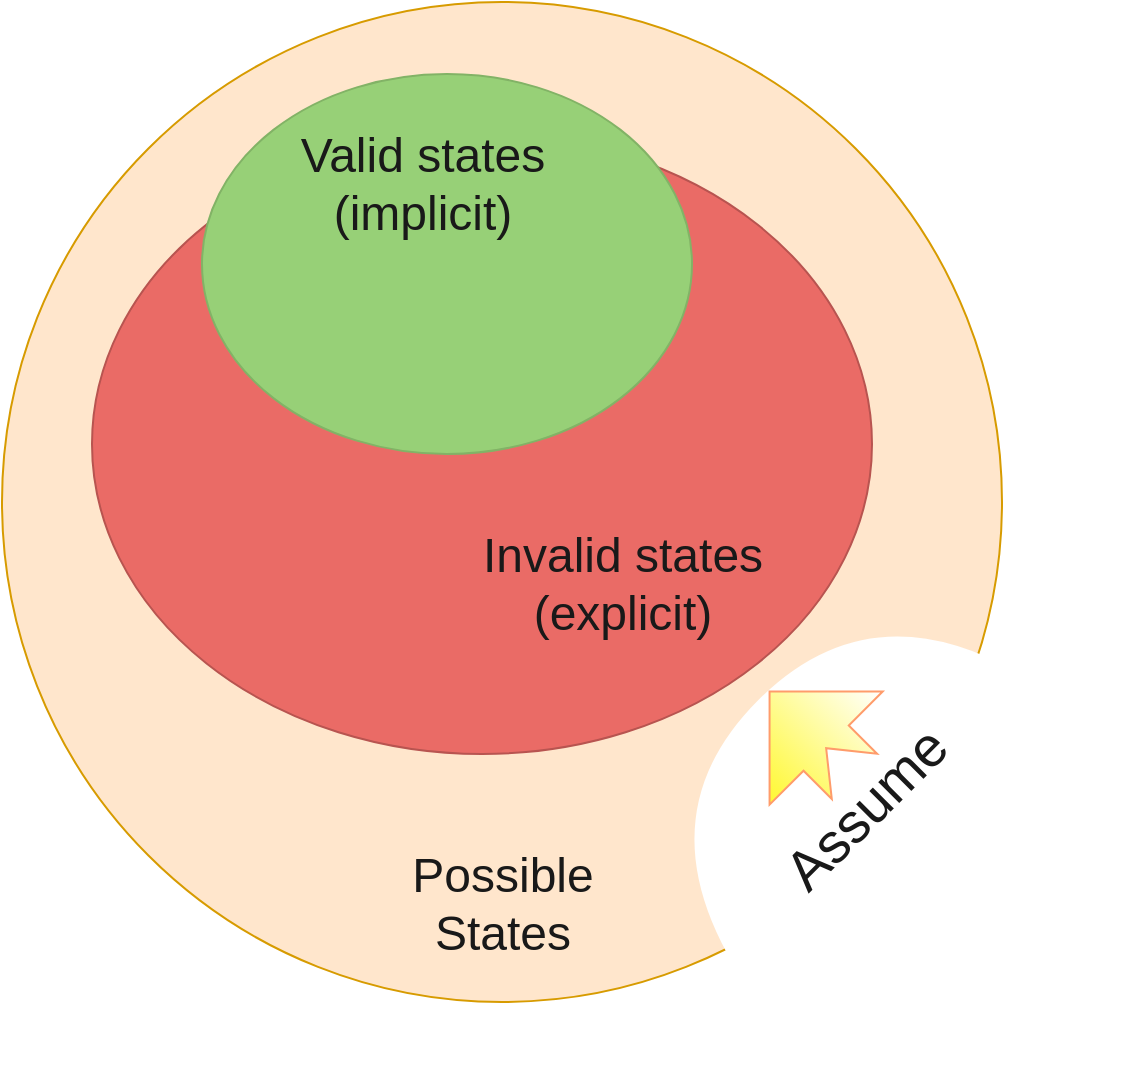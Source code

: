 <mxfile version="14.1.5" type="device"><diagram id="3228e29e-7158-1315-38df-8450db1d8a1d" name="Page-1"><mxGraphModel dx="3154" dy="1524" grid="1" gridSize="10" guides="1" tooltips="1" connect="1" arrows="1" fold="1" page="1" pageScale="1" pageWidth="1169" pageHeight="827" background="#ffffff" math="0" shadow="0"><root><mxCell id="0"/><mxCell id="1" parent="0"/><mxCell id="21532" value="" style="ellipse;fillColor=#ffe6cc;strokeColor=#d79b00;html=1;" parent="1" vertex="1"><mxGeometry x="335" y="164" width="500" height="500" as="geometry"/></mxCell><mxCell id="3medsQRt1dezOzh_1LWu-21545" value="Valid&lt;br&gt;States" style="text;fontSize=24;align=center;verticalAlign=middle;html=1;fontColor=#191919;" vertex="1" parent="1"><mxGeometry x="450" y="230" width="190" height="70" as="geometry"/></mxCell><mxCell id="3medsQRt1dezOzh_1LWu-21546" value="" style="ellipse;strokeColor=#b85450;html=1;fillColor=#EA6B66;" vertex="1" parent="1"><mxGeometry x="380" y="230" width="390" height="310" as="geometry"/></mxCell><mxCell id="3medsQRt1dezOzh_1LWu-21541" value="" style="ellipse;strokeColor=#82b366;html=1;fillColor=#97D077;" vertex="1" parent="1"><mxGeometry x="435" y="200" width="245" height="190" as="geometry"/></mxCell><mxCell id="3medsQRt1dezOzh_1LWu-21547" value="Possible&lt;br&gt;States" style="text;fontSize=24;align=center;verticalAlign=middle;html=1;fontColor=#191919;" vertex="1" parent="1"><mxGeometry x="490" y="580" width="190" height="70" as="geometry"/></mxCell><mxCell id="3medsQRt1dezOzh_1LWu-21548" value="Invalid states&lt;br&gt;(explicit)" style="text;fontSize=24;align=center;verticalAlign=middle;html=1;fontColor=#191919;" vertex="1" parent="1"><mxGeometry x="550" y="420" width="190" height="70" as="geometry"/></mxCell><mxCell id="3medsQRt1dezOzh_1LWu-21549" value="Valid states&lt;br&gt;(implicit)" style="text;fontSize=24;align=center;verticalAlign=middle;html=1;fontColor=#191919;" vertex="1" parent="1"><mxGeometry x="450" y="220" width="190" height="70" as="geometry"/></mxCell><mxCell id="3medsQRt1dezOzh_1LWu-21553" value="" style="shape=or;whiteSpace=wrap;html=1;strokeColor=#FFFFFF;fillColor=#ffffff;gradientColor=#ffffff;fontColor=#191919;rotation=-135;" vertex="1" parent="1"><mxGeometry x="690" y="460" width="160" height="220" as="geometry"/></mxCell><mxCell id="3medsQRt1dezOzh_1LWu-21554" value="Assume&lt;br&gt;" style="text;html=1;strokeColor=none;fillColor=none;align=center;verticalAlign=middle;whiteSpace=wrap;rounded=0;fontColor=#191919;fontSize=28;rotation=-45;" vertex="1" parent="1"><mxGeometry x="707.07" y="547.07" width="120" height="40" as="geometry"/></mxCell><mxCell id="3medsQRt1dezOzh_1LWu-21559" value="" style="html=1;shadow=0;dashed=0;align=center;verticalAlign=middle;shape=mxgraph.arrows2.arrow;dy=0.6;dx=40;notch=20;gradientColor=#ffffff;fontSize=28;fontColor=#191919;fillColor=#FFF830;strokeColor=#FF9C6B;rotation=-135;" vertex="1" parent="1"><mxGeometry x="710" y="490" width="60" height="80" as="geometry"/></mxCell></root></mxGraphModel></diagram></mxfile>